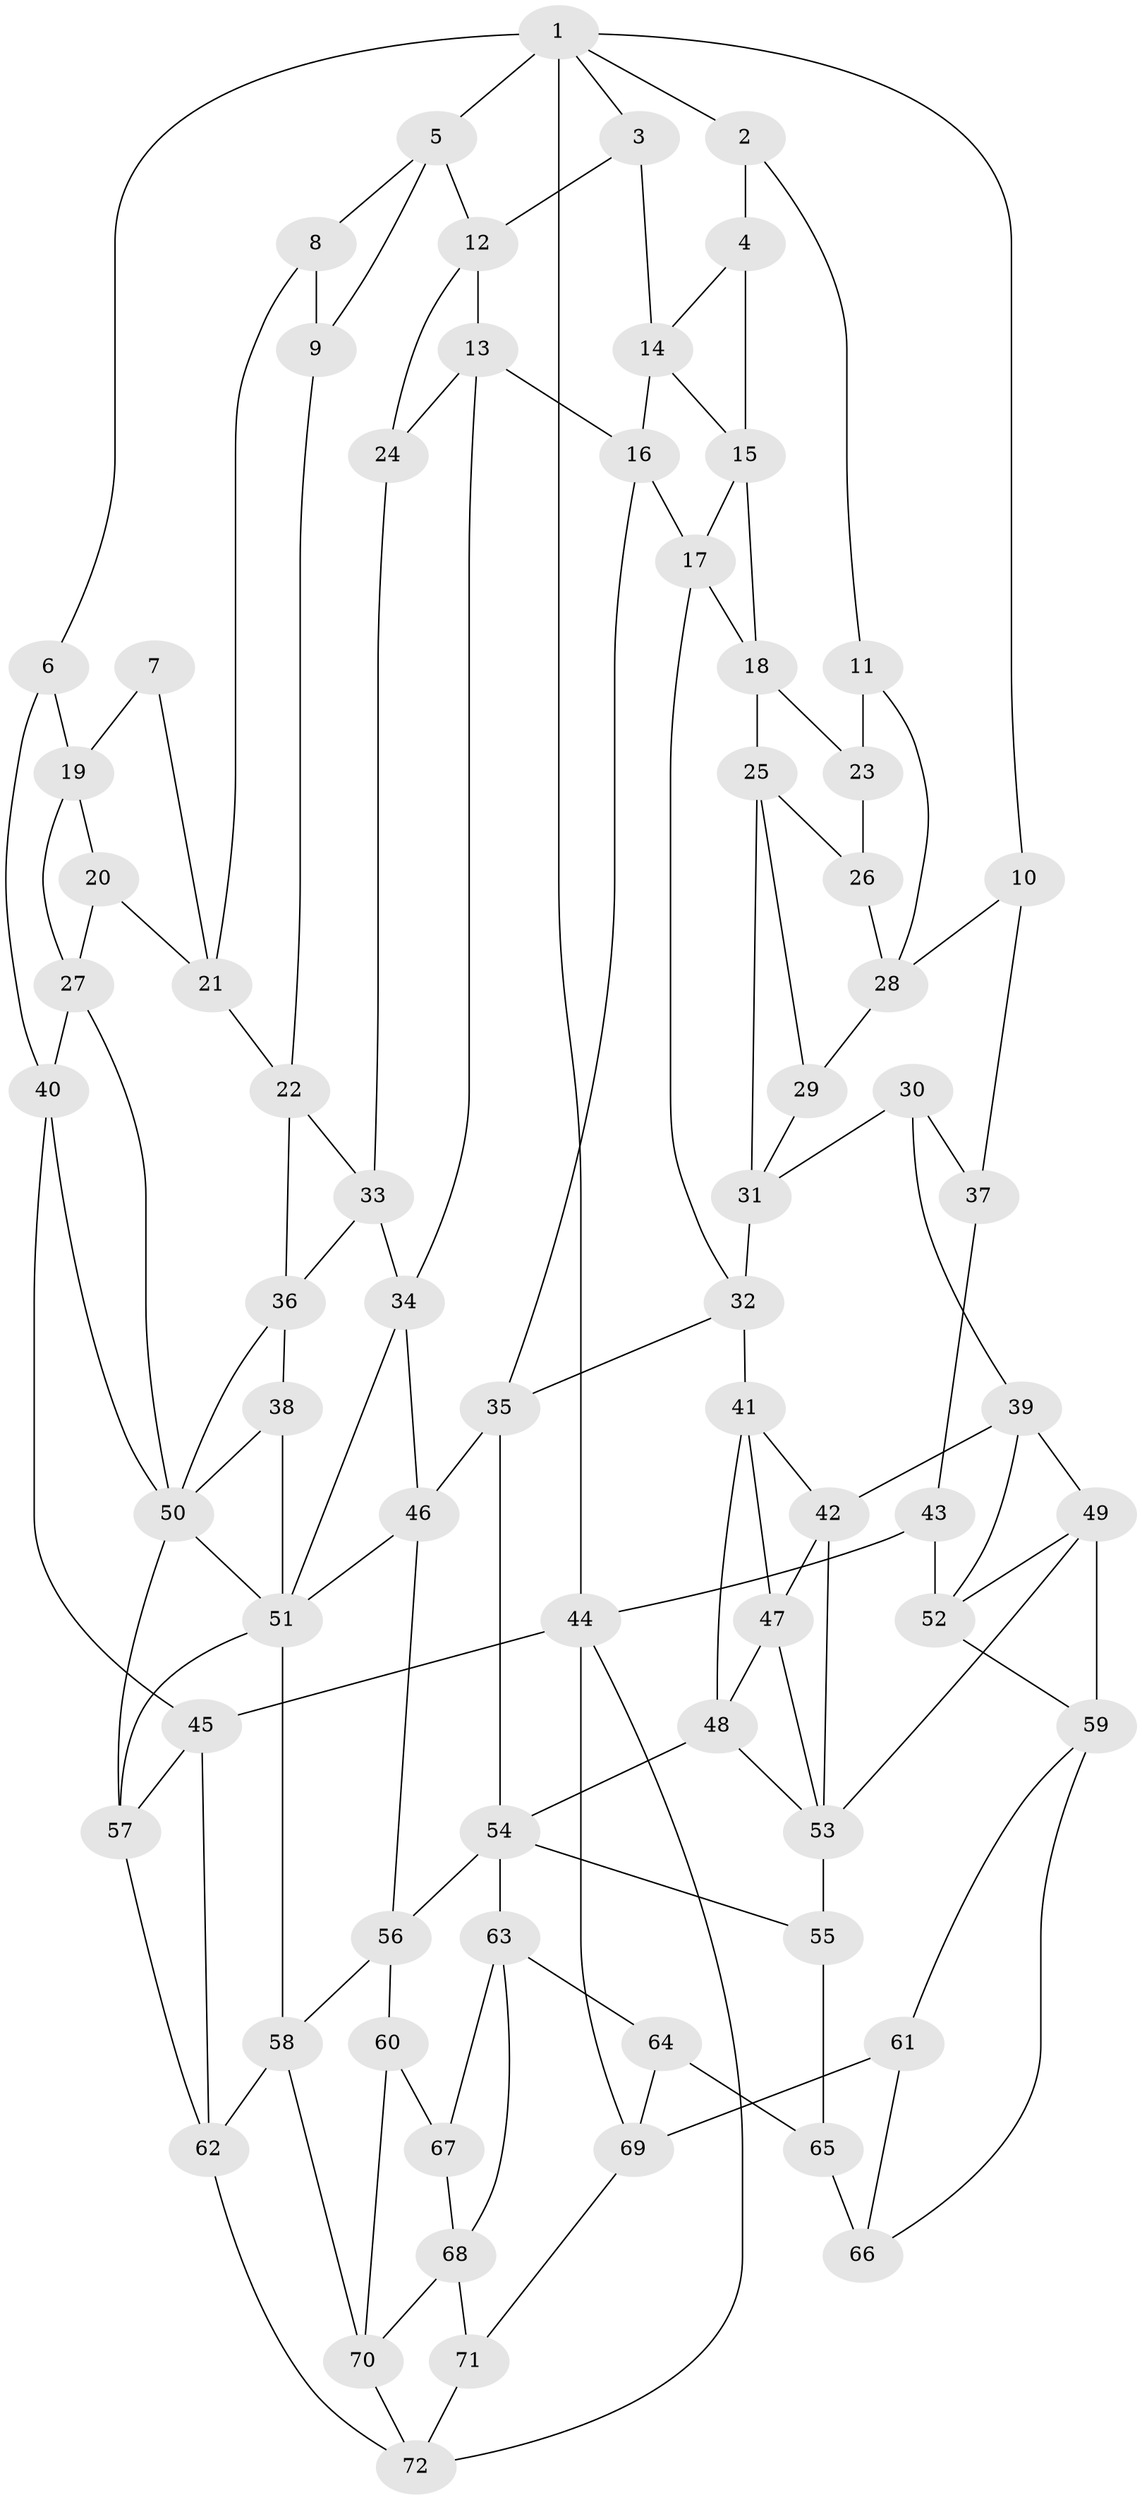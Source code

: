 // original degree distribution, {3: 0.027777777777777776, 4: 0.2222222222222222, 6: 0.2361111111111111, 5: 0.5138888888888888}
// Generated by graph-tools (version 1.1) at 2025/27/03/09/25 03:27:15]
// undirected, 72 vertices, 135 edges
graph export_dot {
graph [start="1"]
  node [color=gray90,style=filled];
  1;
  2;
  3;
  4;
  5;
  6;
  7;
  8;
  9;
  10;
  11;
  12;
  13;
  14;
  15;
  16;
  17;
  18;
  19;
  20;
  21;
  22;
  23;
  24;
  25;
  26;
  27;
  28;
  29;
  30;
  31;
  32;
  33;
  34;
  35;
  36;
  37;
  38;
  39;
  40;
  41;
  42;
  43;
  44;
  45;
  46;
  47;
  48;
  49;
  50;
  51;
  52;
  53;
  54;
  55;
  56;
  57;
  58;
  59;
  60;
  61;
  62;
  63;
  64;
  65;
  66;
  67;
  68;
  69;
  70;
  71;
  72;
  1 -- 2 [weight=1.0];
  1 -- 3 [weight=1.0];
  1 -- 5 [weight=1.0];
  1 -- 6 [weight=1.0];
  1 -- 10 [weight=1.0];
  1 -- 44 [weight=2.0];
  2 -- 4 [weight=1.0];
  2 -- 11 [weight=1.0];
  3 -- 12 [weight=1.0];
  3 -- 14 [weight=1.0];
  4 -- 14 [weight=1.0];
  4 -- 15 [weight=1.0];
  5 -- 8 [weight=1.0];
  5 -- 9 [weight=1.0];
  5 -- 12 [weight=1.0];
  6 -- 19 [weight=1.0];
  6 -- 40 [weight=1.0];
  7 -- 19 [weight=1.0];
  7 -- 21 [weight=1.0];
  8 -- 9 [weight=1.0];
  8 -- 21 [weight=1.0];
  9 -- 22 [weight=1.0];
  10 -- 28 [weight=1.0];
  10 -- 37 [weight=2.0];
  11 -- 23 [weight=2.0];
  11 -- 28 [weight=1.0];
  12 -- 13 [weight=1.0];
  12 -- 24 [weight=1.0];
  13 -- 16 [weight=1.0];
  13 -- 24 [weight=1.0];
  13 -- 34 [weight=1.0];
  14 -- 15 [weight=1.0];
  14 -- 16 [weight=1.0];
  15 -- 17 [weight=1.0];
  15 -- 18 [weight=1.0];
  16 -- 17 [weight=1.0];
  16 -- 35 [weight=1.0];
  17 -- 18 [weight=1.0];
  17 -- 32 [weight=1.0];
  18 -- 23 [weight=1.0];
  18 -- 25 [weight=1.0];
  19 -- 20 [weight=1.0];
  19 -- 27 [weight=1.0];
  20 -- 21 [weight=1.0];
  20 -- 27 [weight=1.0];
  21 -- 22 [weight=1.0];
  22 -- 33 [weight=1.0];
  22 -- 36 [weight=1.0];
  23 -- 26 [weight=1.0];
  24 -- 33 [weight=1.0];
  25 -- 26 [weight=1.0];
  25 -- 29 [weight=1.0];
  25 -- 31 [weight=1.0];
  26 -- 28 [weight=1.0];
  27 -- 40 [weight=1.0];
  27 -- 50 [weight=1.0];
  28 -- 29 [weight=1.0];
  29 -- 31 [weight=1.0];
  30 -- 31 [weight=1.0];
  30 -- 37 [weight=1.0];
  30 -- 39 [weight=1.0];
  31 -- 32 [weight=1.0];
  32 -- 35 [weight=1.0];
  32 -- 41 [weight=1.0];
  33 -- 34 [weight=1.0];
  33 -- 36 [weight=1.0];
  34 -- 46 [weight=1.0];
  34 -- 51 [weight=1.0];
  35 -- 46 [weight=1.0];
  35 -- 54 [weight=1.0];
  36 -- 38 [weight=1.0];
  36 -- 50 [weight=1.0];
  37 -- 43 [weight=1.0];
  38 -- 50 [weight=1.0];
  38 -- 51 [weight=1.0];
  39 -- 42 [weight=1.0];
  39 -- 49 [weight=1.0];
  39 -- 52 [weight=1.0];
  40 -- 45 [weight=1.0];
  40 -- 50 [weight=1.0];
  41 -- 42 [weight=1.0];
  41 -- 47 [weight=1.0];
  41 -- 48 [weight=1.0];
  42 -- 47 [weight=1.0];
  42 -- 53 [weight=1.0];
  43 -- 44 [weight=1.0];
  43 -- 52 [weight=2.0];
  44 -- 45 [weight=1.0];
  44 -- 69 [weight=1.0];
  44 -- 72 [weight=1.0];
  45 -- 57 [weight=1.0];
  45 -- 62 [weight=1.0];
  46 -- 51 [weight=1.0];
  46 -- 56 [weight=1.0];
  47 -- 48 [weight=1.0];
  47 -- 53 [weight=1.0];
  48 -- 53 [weight=1.0];
  48 -- 54 [weight=2.0];
  49 -- 52 [weight=1.0];
  49 -- 53 [weight=2.0];
  49 -- 59 [weight=1.0];
  50 -- 51 [weight=1.0];
  50 -- 57 [weight=1.0];
  51 -- 57 [weight=1.0];
  51 -- 58 [weight=1.0];
  52 -- 59 [weight=1.0];
  53 -- 55 [weight=1.0];
  54 -- 55 [weight=1.0];
  54 -- 56 [weight=1.0];
  54 -- 63 [weight=1.0];
  55 -- 65 [weight=1.0];
  56 -- 58 [weight=1.0];
  56 -- 60 [weight=1.0];
  57 -- 62 [weight=1.0];
  58 -- 62 [weight=1.0];
  58 -- 70 [weight=1.0];
  59 -- 61 [weight=1.0];
  59 -- 66 [weight=1.0];
  60 -- 67 [weight=2.0];
  60 -- 70 [weight=1.0];
  61 -- 66 [weight=1.0];
  61 -- 69 [weight=1.0];
  62 -- 72 [weight=1.0];
  63 -- 64 [weight=1.0];
  63 -- 67 [weight=1.0];
  63 -- 68 [weight=1.0];
  64 -- 65 [weight=1.0];
  64 -- 69 [weight=1.0];
  65 -- 66 [weight=2.0];
  67 -- 68 [weight=1.0];
  68 -- 70 [weight=1.0];
  68 -- 71 [weight=1.0];
  69 -- 71 [weight=1.0];
  70 -- 72 [weight=1.0];
  71 -- 72 [weight=1.0];
}
